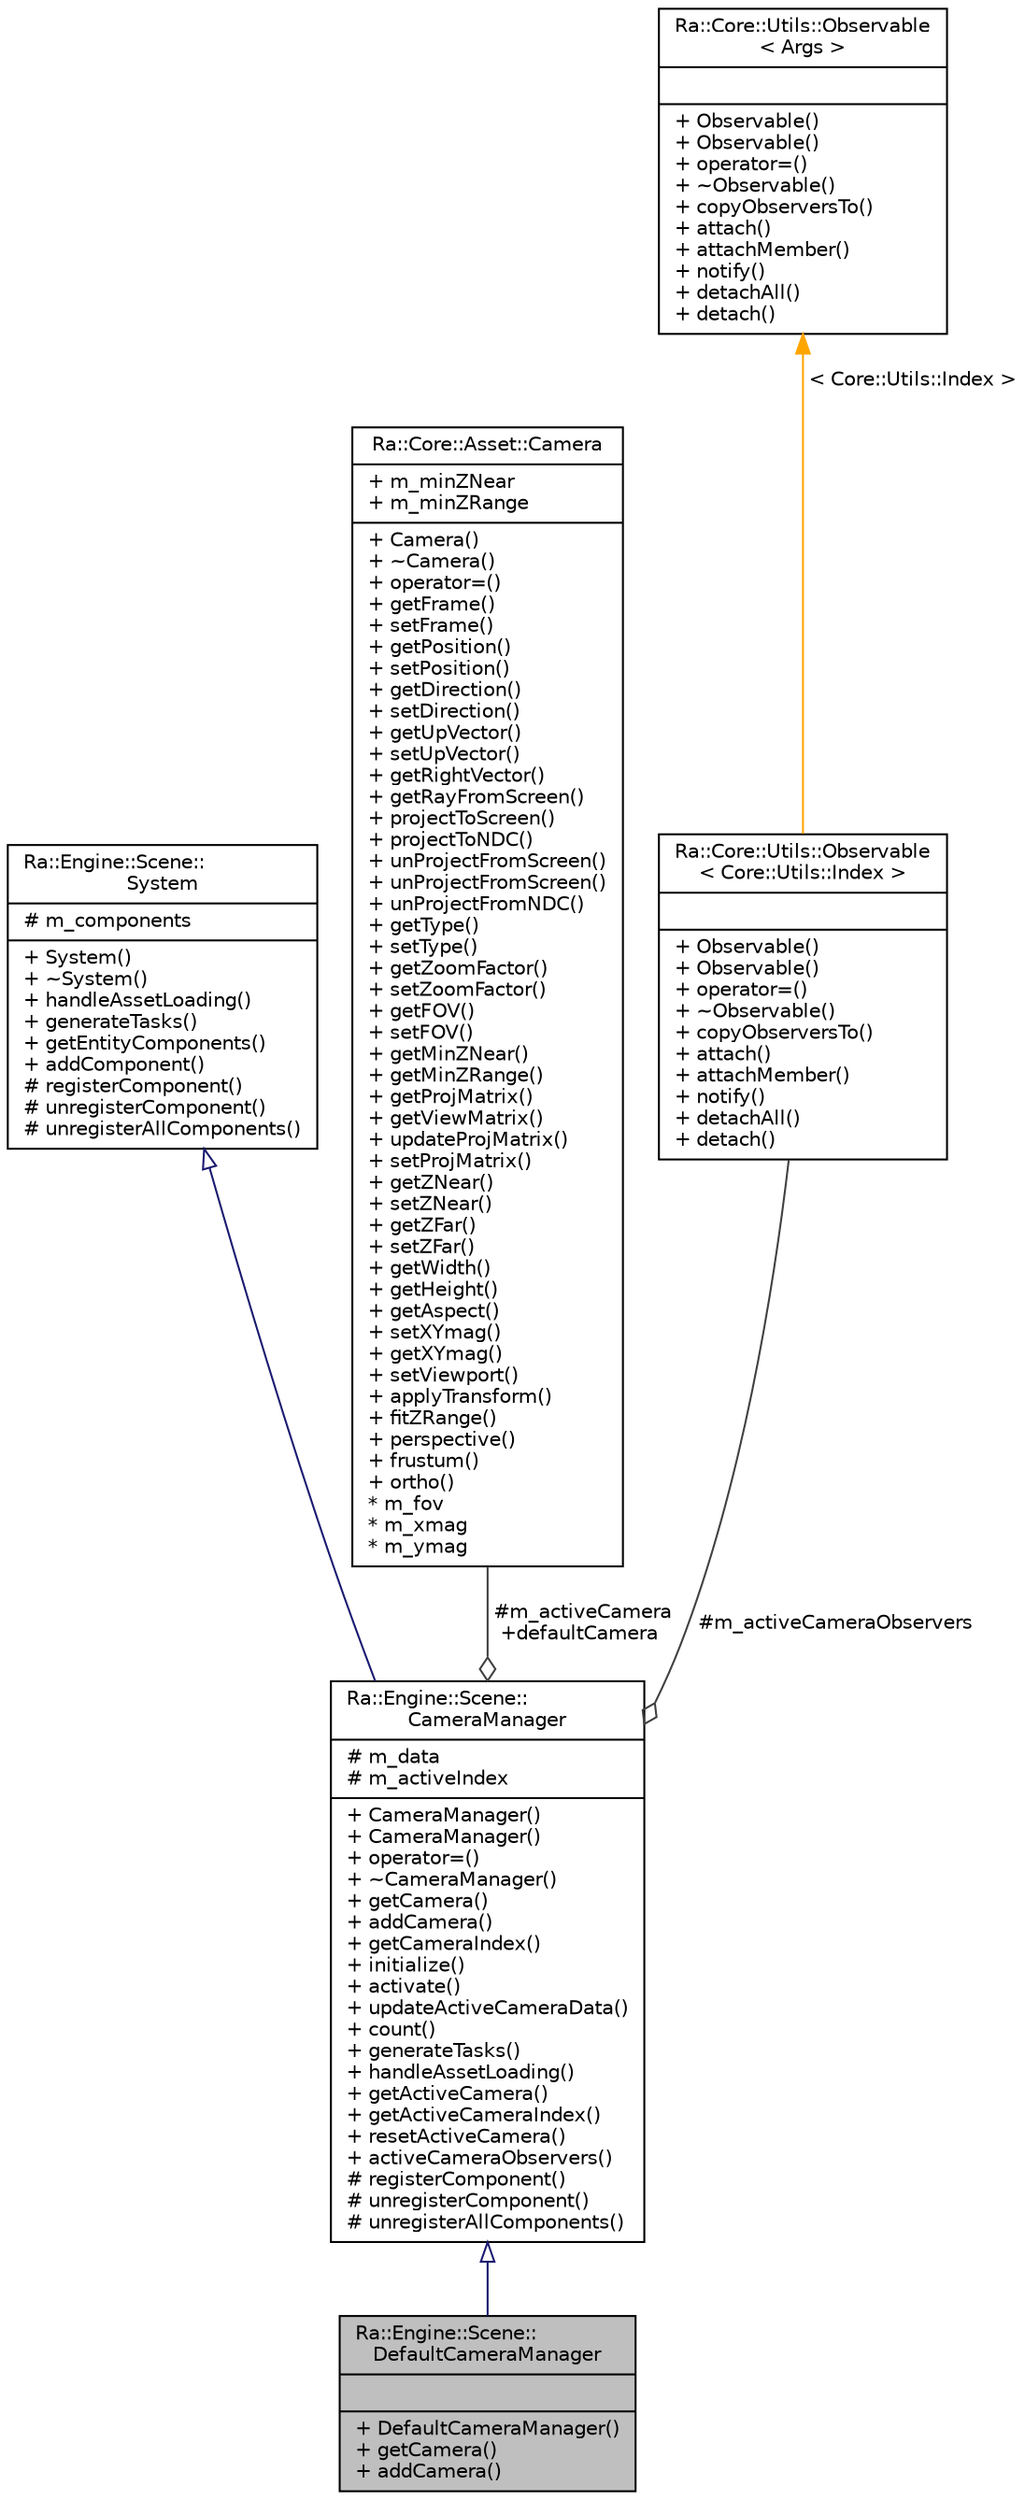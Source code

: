 digraph "Ra::Engine::Scene::DefaultCameraManager"
{
 // INTERACTIVE_SVG=YES
 // LATEX_PDF_SIZE
  edge [fontname="Helvetica",fontsize="10",labelfontname="Helvetica",labelfontsize="10"];
  node [fontname="Helvetica",fontsize="10",shape=record];
  Node1 [label="{Ra::Engine::Scene::\lDefaultCameraManager\n||+ DefaultCameraManager()\l+ getCamera()\l+ addCamera()\l}",height=0.2,width=0.4,color="black", fillcolor="grey75", style="filled", fontcolor="black",tooltip="DefaultCameraManager. A simple Camera Manager with a list of Cameras."];
  Node2 -> Node1 [dir="back",color="midnightblue",fontsize="10",style="solid",arrowtail="onormal",fontname="Helvetica"];
  Node2 [label="{Ra::Engine::Scene::\lCameraManager\n|# m_data\l# m_activeIndex\l|+ CameraManager()\l+ CameraManager()\l+ operator=()\l+ ~CameraManager()\l+ getCamera()\l+ addCamera()\l+ getCameraIndex()\l+ initialize()\l+ activate()\l+ updateActiveCameraData()\l+ count()\l+ generateTasks()\l+ handleAssetLoading()\l+ getActiveCamera()\l+ getActiveCameraIndex()\l+ resetActiveCamera()\l+ activeCameraObservers()\l# registerComponent()\l# unregisterComponent()\l# unregisterAllComponents()\l}",height=0.2,width=0.4,color="black", fillcolor="white", style="filled",URL="$classRa_1_1Engine_1_1Scene_1_1CameraManager.html",tooltip=" "];
  Node3 -> Node2 [dir="back",color="midnightblue",fontsize="10",style="solid",arrowtail="onormal",fontname="Helvetica"];
  Node3 [label="{Ra::Engine::Scene::\lSystem\n|# m_components\l|+ System()\l+ ~System()\l+ handleAssetLoading()\l+ generateTasks()\l+ getEntityComponents()\l+ addComponent()\l# registerComponent()\l# unregisterComponent()\l# unregisterAllComponents()\l}",height=0.2,width=0.4,color="black", fillcolor="white", style="filled",URL="$classRa_1_1Engine_1_1Scene_1_1System.html",tooltip=" "];
  Node4 -> Node2 [color="grey25",fontsize="10",style="solid",label=" #m_activeCamera\n+defaultCamera" ,arrowhead="odiamond",fontname="Helvetica"];
  Node4 [label="{Ra::Core::Asset::Camera\n|+ m_minZNear\l+ m_minZRange\l|+ Camera()\l+ ~Camera()\l+ operator=()\l+ getFrame()\l+ setFrame()\l+ getPosition()\l+ setPosition()\l+ getDirection()\l+ setDirection()\l+ getUpVector()\l+ setUpVector()\l+ getRightVector()\l+ getRayFromScreen()\l+ projectToScreen()\l+ projectToNDC()\l+ unProjectFromScreen()\l+ unProjectFromScreen()\l+ unProjectFromNDC()\l+ getType()\l+ setType()\l+ getZoomFactor()\l+ setZoomFactor()\l+ getFOV()\l+ setFOV()\l+ getMinZNear()\l+ getMinZRange()\l+ getProjMatrix()\l+ getViewMatrix()\l+ updateProjMatrix()\l+ setProjMatrix()\l+ getZNear()\l+ setZNear()\l+ getZFar()\l+ setZFar()\l+ getWidth()\l+ getHeight()\l+ getAspect()\l+ setXYmag()\l+ getXYmag()\l+ setViewport()\l+ applyTransform()\l+ fitZRange()\l+ perspective()\l+ frustum()\l+ ortho()\l* m_fov\l* m_xmag\l* m_ymag\l}",height=0.2,width=0.4,color="black", fillcolor="white", style="filled",URL="$classRa_1_1Core_1_1Asset_1_1Camera.html",tooltip="Camera class storing the Camera frame and the projection properties The view direction is -z in camer..."];
  Node5 -> Node2 [color="grey25",fontsize="10",style="solid",label=" #m_activeCameraObservers" ,arrowhead="odiamond",fontname="Helvetica"];
  Node5 [label="{Ra::Core::Utils::Observable\l\< Core::Utils::Index \>\n||+ Observable()\l+ Observable()\l+ operator=()\l+ ~Observable()\l+ copyObserversTo()\l+ attach()\l+ attachMember()\l+ notify()\l+ detachAll()\l+ detach()\l}",height=0.2,width=0.4,color="black", fillcolor="white", style="filled",URL="$classRa_1_1Core_1_1Utils_1_1Observable.html",tooltip=" "];
  Node6 -> Node5 [dir="back",color="orange",fontsize="10",style="solid",label=" \< Core::Utils::Index \>" ,fontname="Helvetica"];
  Node6 [label="{Ra::Core::Utils::Observable\l\< Args \>\n||+ Observable()\l+ Observable()\l+ operator=()\l+ ~Observable()\l+ copyObserversTo()\l+ attach()\l+ attachMember()\l+ notify()\l+ detachAll()\l+ detach()\l}",height=0.2,width=0.4,color="black", fillcolor="white", style="filled",URL="$classRa_1_1Core_1_1Utils_1_1Observable.html",tooltip=" "];
}
